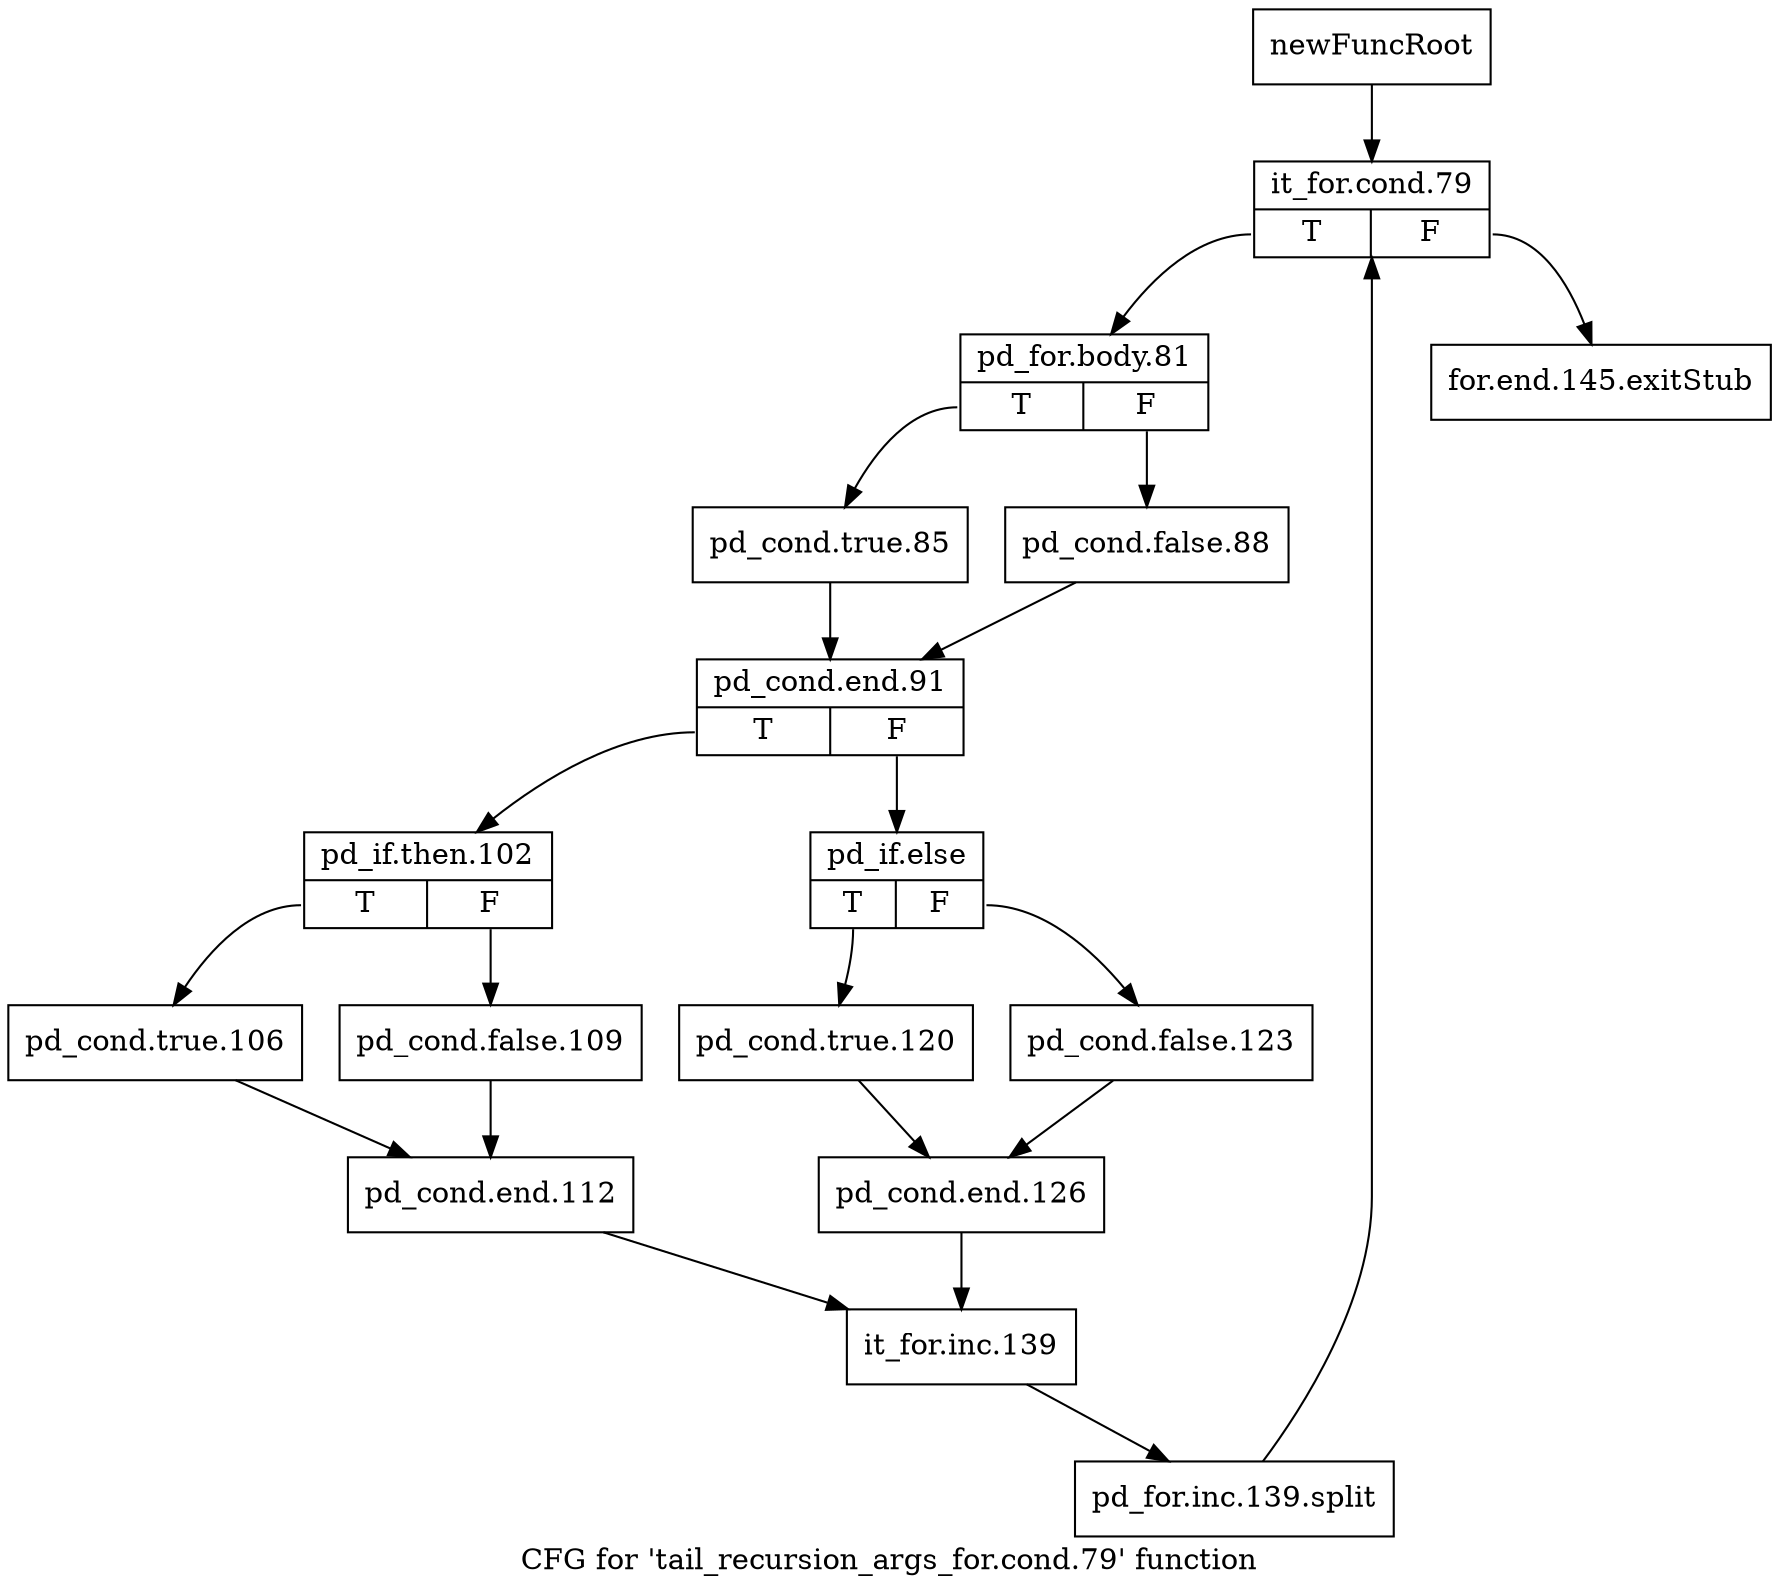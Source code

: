 digraph "CFG for 'tail_recursion_args_for.cond.79' function" {
	label="CFG for 'tail_recursion_args_for.cond.79' function";

	Node0xc424500 [shape=record,label="{newFuncRoot}"];
	Node0xc424500 -> Node0xc415af0;
	Node0xc424550 [shape=record,label="{for.end.145.exitStub}"];
	Node0xc415af0 [shape=record,label="{it_for.cond.79|{<s0>T|<s1>F}}"];
	Node0xc415af0:s0 -> Node0xc415b40;
	Node0xc415af0:s1 -> Node0xc424550;
	Node0xc415b40 [shape=record,label="{pd_for.body.81|{<s0>T|<s1>F}}"];
	Node0xc415b40:s0 -> Node0xc415be0;
	Node0xc415b40:s1 -> Node0xc415b90;
	Node0xc415b90 [shape=record,label="{pd_cond.false.88}"];
	Node0xc415b90 -> Node0xc415c30;
	Node0xc415be0 [shape=record,label="{pd_cond.true.85}"];
	Node0xc415be0 -> Node0xc415c30;
	Node0xc415c30 [shape=record,label="{pd_cond.end.91|{<s0>T|<s1>F}}"];
	Node0xc415c30:s0 -> Node0xc415dc0;
	Node0xc415c30:s1 -> Node0xc415c80;
	Node0xc415c80 [shape=record,label="{pd_if.else|{<s0>T|<s1>F}}"];
	Node0xc415c80:s0 -> Node0xc415d20;
	Node0xc415c80:s1 -> Node0xc415cd0;
	Node0xc415cd0 [shape=record,label="{pd_cond.false.123}"];
	Node0xc415cd0 -> Node0xc415d70;
	Node0xc415d20 [shape=record,label="{pd_cond.true.120}"];
	Node0xc415d20 -> Node0xc415d70;
	Node0xc415d70 [shape=record,label="{pd_cond.end.126}"];
	Node0xc415d70 -> Node0xc419140;
	Node0xc415dc0 [shape=record,label="{pd_if.then.102|{<s0>T|<s1>F}}"];
	Node0xc415dc0:s0 -> Node0xc4190a0;
	Node0xc415dc0:s1 -> Node0xc415e10;
	Node0xc415e10 [shape=record,label="{pd_cond.false.109}"];
	Node0xc415e10 -> Node0xc4190f0;
	Node0xc4190a0 [shape=record,label="{pd_cond.true.106}"];
	Node0xc4190a0 -> Node0xc4190f0;
	Node0xc4190f0 [shape=record,label="{pd_cond.end.112}"];
	Node0xc4190f0 -> Node0xc419140;
	Node0xc419140 [shape=record,label="{it_for.inc.139}"];
	Node0xc419140 -> Node0xfce75d0;
	Node0xfce75d0 [shape=record,label="{pd_for.inc.139.split}"];
	Node0xfce75d0 -> Node0xc415af0;
}
